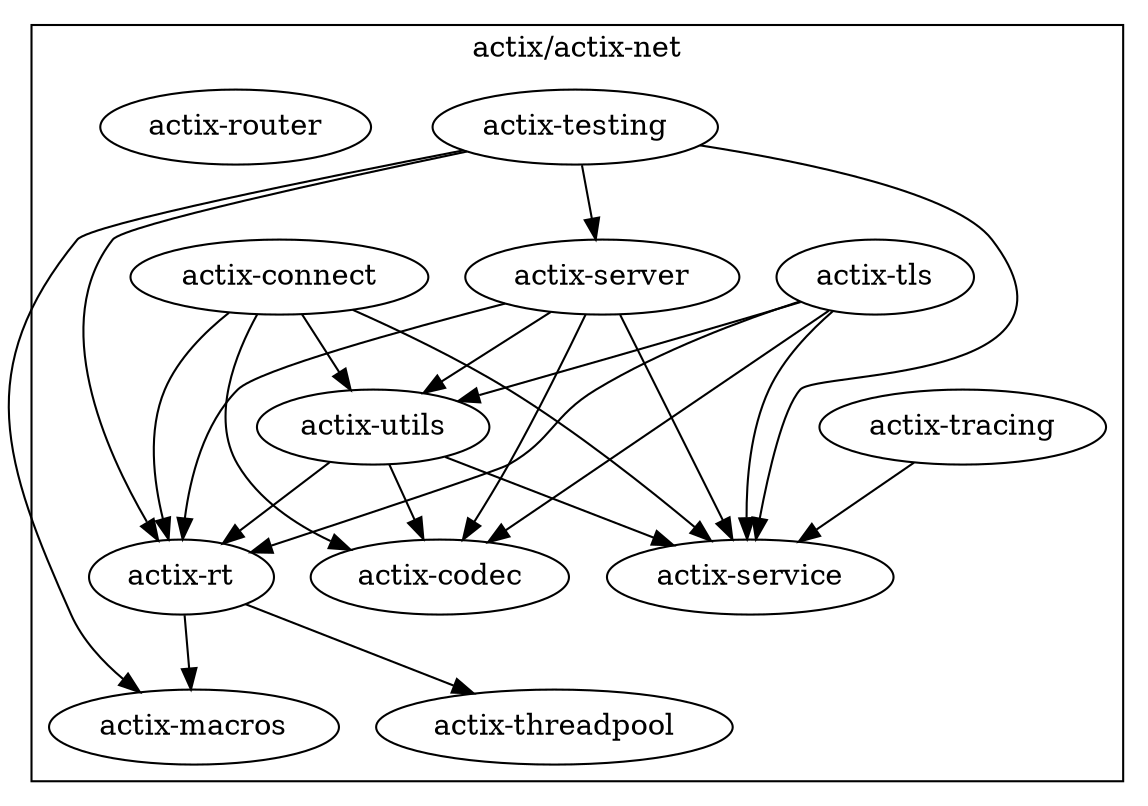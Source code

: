 digraph {
    subgraph cluster_net {
        label="actix/actix-net";
        "actix-codec"
        "actix-connect"
        "actix-macros"
        "actix-rt"
        "actix-server"
        "actix-service"
        "actix-testing"
        "actix-threadpool"
        "actix-tls"
        "actix-tracing"
        "actix-utils"
        "actix-router"
    }

    "actix-utils" -> { "actix-service" "actix-rt" "actix-codec" }
    "actix-tracing" -> { "actix-service" }
    "actix-tls" -> { "actix-service" "actix-codec" "actix-utils" "actix-rt" }
    "actix-testing" -> { "actix-rt" "actix-macros" "actix-server" "actix-service" }
    "actix-server" -> { "actix-service" "actix-rt" "actix-codec" "actix-utils" }
    "actix-rt" -> { "actix-macros" "actix-threadpool" }
    "actix-connect" -> { "actix-service" "actix-codec" "actix-utils" "actix-rt" }
}
